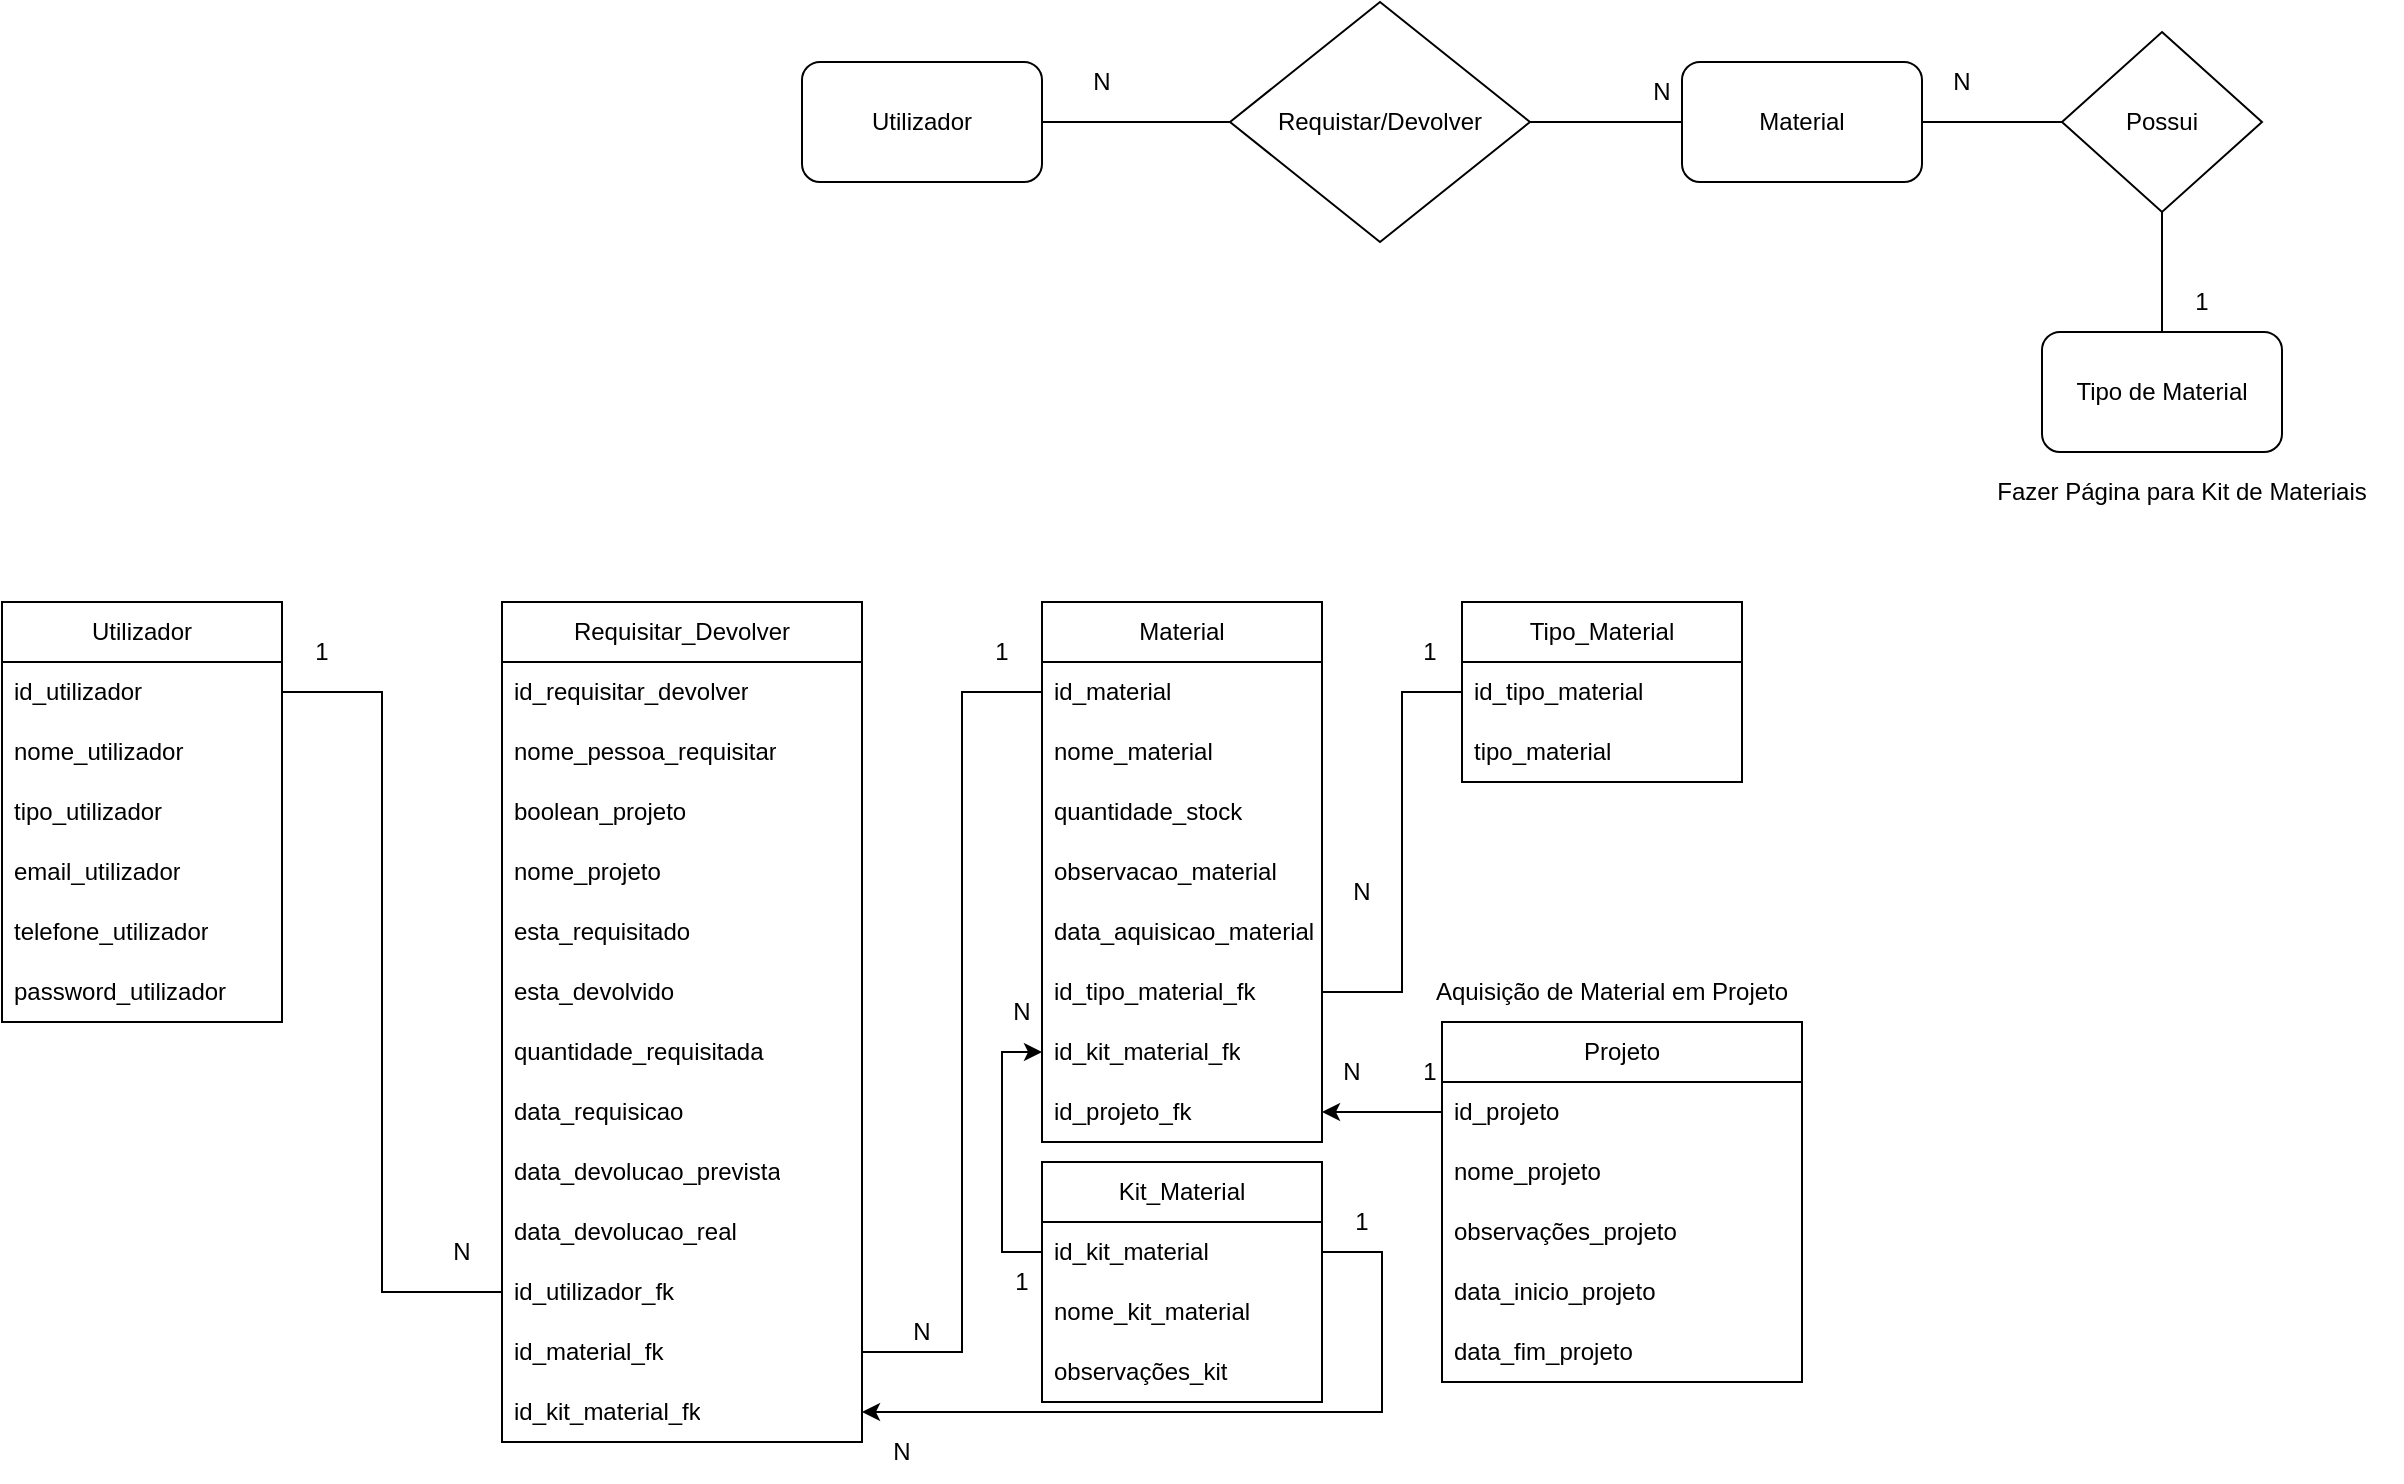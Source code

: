 <mxfile version="20.6.0" type="device" pages="2"><diagram id="difurTQ3Y2Mea3z2l3wh" name="Página-1"><mxGraphModel dx="1865" dy="583" grid="1" gridSize="10" guides="1" tooltips="1" connect="1" arrows="1" fold="1" page="1" pageScale="1" pageWidth="827" pageHeight="1169" math="0" shadow="0"><root><mxCell id="0"/><mxCell id="1" parent="0"/><mxCell id="S4lwlrcE-_WYj_DuSBlK-49" value="" style="rounded=1;whiteSpace=wrap;html=1;" parent="1" vertex="1"><mxGeometry x="-260" y="120" width="120" height="60" as="geometry"/></mxCell><mxCell id="S4lwlrcE-_WYj_DuSBlK-50" value="Utilizador" style="text;html=1;strokeColor=none;fillColor=none;align=center;verticalAlign=middle;whiteSpace=wrap;rounded=0;" parent="1" vertex="1"><mxGeometry x="-230" y="135" width="60" height="30" as="geometry"/></mxCell><mxCell id="S4lwlrcE-_WYj_DuSBlK-51" value="" style="rounded=1;whiteSpace=wrap;html=1;" parent="1" vertex="1"><mxGeometry x="180" y="120" width="120" height="60" as="geometry"/></mxCell><mxCell id="S4lwlrcE-_WYj_DuSBlK-52" value="Material" style="text;html=1;strokeColor=none;fillColor=none;align=center;verticalAlign=middle;whiteSpace=wrap;rounded=0;" parent="1" vertex="1"><mxGeometry x="210" y="135" width="60" height="30" as="geometry"/></mxCell><mxCell id="S4lwlrcE-_WYj_DuSBlK-55" value="" style="endArrow=none;html=1;rounded=0;exitX=1;exitY=0.5;exitDx=0;exitDy=0;entryX=0;entryY=0.5;entryDx=0;entryDy=0;" parent="1" source="S4lwlrcE-_WYj_DuSBlK-49" target="S4lwlrcE-_WYj_DuSBlK-66" edge="1"><mxGeometry width="50" height="50" relative="1" as="geometry"><mxPoint x="-21" y="395" as="sourcePoint"/><mxPoint x="-181" y="150" as="targetPoint"/></mxGeometry></mxCell><mxCell id="S4lwlrcE-_WYj_DuSBlK-56" value="" style="rounded=1;whiteSpace=wrap;html=1;" parent="1" vertex="1"><mxGeometry x="360" y="255" width="120" height="60" as="geometry"/></mxCell><mxCell id="S4lwlrcE-_WYj_DuSBlK-57" value="Tipo de Material" style="text;html=1;strokeColor=none;fillColor=none;align=center;verticalAlign=middle;whiteSpace=wrap;rounded=0;" parent="1" vertex="1"><mxGeometry x="360" y="270" width="120" height="30" as="geometry"/></mxCell><mxCell id="S4lwlrcE-_WYj_DuSBlK-58" value="1" style="text;html=1;strokeColor=none;fillColor=none;align=center;verticalAlign=middle;whiteSpace=wrap;rounded=0;" parent="1" vertex="1"><mxGeometry x="410" y="225" width="60" height="30" as="geometry"/></mxCell><mxCell id="S4lwlrcE-_WYj_DuSBlK-59" value="N" style="text;html=1;strokeColor=none;fillColor=none;align=center;verticalAlign=middle;whiteSpace=wrap;rounded=0;" parent="1" vertex="1"><mxGeometry x="290" y="115" width="60" height="30" as="geometry"/></mxCell><mxCell id="S4lwlrcE-_WYj_DuSBlK-66" value="" style="rhombus;whiteSpace=wrap;html=1;" parent="1" vertex="1"><mxGeometry x="-46" y="90" width="150" height="120" as="geometry"/></mxCell><mxCell id="S4lwlrcE-_WYj_DuSBlK-67" value="Requistar/Devolver" style="text;html=1;strokeColor=none;fillColor=none;align=center;verticalAlign=middle;whiteSpace=wrap;rounded=0;" parent="1" vertex="1"><mxGeometry x="-26" y="135" width="110" height="30" as="geometry"/></mxCell><mxCell id="S4lwlrcE-_WYj_DuSBlK-70" value="N" style="text;html=1;strokeColor=none;fillColor=none;align=center;verticalAlign=middle;whiteSpace=wrap;rounded=0;" parent="1" vertex="1"><mxGeometry x="-140" y="115" width="60" height="30" as="geometry"/></mxCell><mxCell id="S4lwlrcE-_WYj_DuSBlK-74" value="" style="endArrow=none;html=1;rounded=0;exitX=1;exitY=0.5;exitDx=0;exitDy=0;entryX=0;entryY=0.5;entryDx=0;entryDy=0;" parent="1" source="S4lwlrcE-_WYj_DuSBlK-66" target="S4lwlrcE-_WYj_DuSBlK-51" edge="1"><mxGeometry width="50" height="50" relative="1" as="geometry"><mxPoint x="70" y="385" as="sourcePoint"/><mxPoint x="120" y="335" as="targetPoint"/></mxGeometry></mxCell><mxCell id="S4lwlrcE-_WYj_DuSBlK-76" value="N" style="text;html=1;strokeColor=none;fillColor=none;align=center;verticalAlign=middle;whiteSpace=wrap;rounded=0;" parent="1" vertex="1"><mxGeometry x="140" y="120" width="60" height="30" as="geometry"/></mxCell><mxCell id="S4lwlrcE-_WYj_DuSBlK-77" value="" style="rhombus;whiteSpace=wrap;html=1;" parent="1" vertex="1"><mxGeometry x="370" y="105" width="100" height="90" as="geometry"/></mxCell><mxCell id="S4lwlrcE-_WYj_DuSBlK-78" value="Possui" style="text;html=1;strokeColor=none;fillColor=none;align=center;verticalAlign=middle;whiteSpace=wrap;rounded=0;" parent="1" vertex="1"><mxGeometry x="390" y="135" width="60" height="30" as="geometry"/></mxCell><mxCell id="S4lwlrcE-_WYj_DuSBlK-79" value="" style="endArrow=none;html=1;rounded=0;exitX=0;exitY=0.5;exitDx=0;exitDy=0;entryX=1;entryY=0.5;entryDx=0;entryDy=0;" parent="1" source="S4lwlrcE-_WYj_DuSBlK-77" target="S4lwlrcE-_WYj_DuSBlK-51" edge="1"><mxGeometry width="50" height="50" relative="1" as="geometry"><mxPoint x="70" y="385" as="sourcePoint"/><mxPoint x="120" y="335" as="targetPoint"/></mxGeometry></mxCell><mxCell id="S4lwlrcE-_WYj_DuSBlK-80" value="" style="endArrow=none;html=1;rounded=0;entryX=0.5;entryY=0;entryDx=0;entryDy=0;exitX=0.5;exitY=1;exitDx=0;exitDy=0;" parent="1" source="S4lwlrcE-_WYj_DuSBlK-77" target="S4lwlrcE-_WYj_DuSBlK-56" edge="1"><mxGeometry width="50" height="50" relative="1" as="geometry"><mxPoint x="70" y="385" as="sourcePoint"/><mxPoint x="120" y="335" as="targetPoint"/></mxGeometry></mxCell><mxCell id="rV-xCh0kohmlASPxSx68-1" value="Utilizador" style="swimlane;fontStyle=0;childLayout=stackLayout;horizontal=1;startSize=30;horizontalStack=0;resizeParent=1;resizeParentMax=0;resizeLast=0;collapsible=1;marginBottom=0;whiteSpace=wrap;html=1;" parent="1" vertex="1"><mxGeometry x="-660" y="390" width="140" height="210" as="geometry"/></mxCell><mxCell id="rV-xCh0kohmlASPxSx68-2" value="id_utilizador" style="text;strokeColor=none;fillColor=none;align=left;verticalAlign=middle;spacingLeft=4;spacingRight=4;overflow=hidden;points=[[0,0.5],[1,0.5]];portConstraint=eastwest;rotatable=0;whiteSpace=wrap;html=1;" parent="rV-xCh0kohmlASPxSx68-1" vertex="1"><mxGeometry y="30" width="140" height="30" as="geometry"/></mxCell><mxCell id="rV-xCh0kohmlASPxSx68-3" value="nome_utilizador" style="text;strokeColor=none;fillColor=none;align=left;verticalAlign=middle;spacingLeft=4;spacingRight=4;overflow=hidden;points=[[0,0.5],[1,0.5]];portConstraint=eastwest;rotatable=0;whiteSpace=wrap;html=1;" parent="rV-xCh0kohmlASPxSx68-1" vertex="1"><mxGeometry y="60" width="140" height="30" as="geometry"/></mxCell><mxCell id="nkFhTagoJCpZ3oym8i5c-1" value="tipo_utilizador" style="text;strokeColor=none;fillColor=none;align=left;verticalAlign=middle;spacingLeft=4;spacingRight=4;overflow=hidden;points=[[0,0.5],[1,0.5]];portConstraint=eastwest;rotatable=0;whiteSpace=wrap;html=1;" parent="rV-xCh0kohmlASPxSx68-1" vertex="1"><mxGeometry y="90" width="140" height="30" as="geometry"/></mxCell><mxCell id="rV-xCh0kohmlASPxSx68-4" value="email_utilizador" style="text;strokeColor=none;fillColor=none;align=left;verticalAlign=middle;spacingLeft=4;spacingRight=4;overflow=hidden;points=[[0,0.5],[1,0.5]];portConstraint=eastwest;rotatable=0;whiteSpace=wrap;html=1;" parent="rV-xCh0kohmlASPxSx68-1" vertex="1"><mxGeometry y="120" width="140" height="30" as="geometry"/></mxCell><mxCell id="nkFhTagoJCpZ3oym8i5c-2" value="telefone_utilizador" style="text;strokeColor=none;fillColor=none;align=left;verticalAlign=middle;spacingLeft=4;spacingRight=4;overflow=hidden;points=[[0,0.5],[1,0.5]];portConstraint=eastwest;rotatable=0;whiteSpace=wrap;html=1;" parent="rV-xCh0kohmlASPxSx68-1" vertex="1"><mxGeometry y="150" width="140" height="30" as="geometry"/></mxCell><mxCell id="rV-xCh0kohmlASPxSx68-5" value="password_utilizador" style="text;strokeColor=none;fillColor=none;align=left;verticalAlign=middle;spacingLeft=4;spacingRight=4;overflow=hidden;points=[[0,0.5],[1,0.5]];portConstraint=eastwest;rotatable=0;whiteSpace=wrap;html=1;" parent="rV-xCh0kohmlASPxSx68-1" vertex="1"><mxGeometry y="180" width="140" height="30" as="geometry"/></mxCell><mxCell id="rV-xCh0kohmlASPxSx68-6" value="Material" style="swimlane;fontStyle=0;childLayout=stackLayout;horizontal=1;startSize=30;horizontalStack=0;resizeParent=1;resizeParentMax=0;resizeLast=0;collapsible=1;marginBottom=0;whiteSpace=wrap;html=1;" parent="1" vertex="1"><mxGeometry x="-140" y="390" width="140" height="270" as="geometry"/></mxCell><mxCell id="rV-xCh0kohmlASPxSx68-7" value="id_material" style="text;strokeColor=none;fillColor=none;align=left;verticalAlign=middle;spacingLeft=4;spacingRight=4;overflow=hidden;points=[[0,0.5],[1,0.5]];portConstraint=eastwest;rotatable=0;whiteSpace=wrap;html=1;" parent="rV-xCh0kohmlASPxSx68-6" vertex="1"><mxGeometry y="30" width="140" height="30" as="geometry"/></mxCell><mxCell id="rV-xCh0kohmlASPxSx68-8" value="nome_material" style="text;strokeColor=none;fillColor=none;align=left;verticalAlign=middle;spacingLeft=4;spacingRight=4;overflow=hidden;points=[[0,0.5],[1,0.5]];portConstraint=eastwest;rotatable=0;whiteSpace=wrap;html=1;" parent="rV-xCh0kohmlASPxSx68-6" vertex="1"><mxGeometry y="60" width="140" height="30" as="geometry"/></mxCell><mxCell id="rV-xCh0kohmlASPxSx68-37" value="quantidade_stock" style="text;strokeColor=none;fillColor=none;align=left;verticalAlign=middle;spacingLeft=4;spacingRight=4;overflow=hidden;points=[[0,0.5],[1,0.5]];portConstraint=eastwest;rotatable=0;whiteSpace=wrap;html=1;" parent="rV-xCh0kohmlASPxSx68-6" vertex="1"><mxGeometry y="90" width="140" height="30" as="geometry"/></mxCell><mxCell id="rV-xCh0kohmlASPxSx68-10" value="observacao_material" style="text;strokeColor=none;fillColor=none;align=left;verticalAlign=middle;spacingLeft=4;spacingRight=4;overflow=hidden;points=[[0,0.5],[1,0.5]];portConstraint=eastwest;rotatable=0;whiteSpace=wrap;html=1;" parent="rV-xCh0kohmlASPxSx68-6" vertex="1"><mxGeometry y="120" width="140" height="30" as="geometry"/></mxCell><mxCell id="nkFhTagoJCpZ3oym8i5c-28" value="data_aquisicao_material" style="text;strokeColor=none;fillColor=none;align=left;verticalAlign=middle;spacingLeft=4;spacingRight=4;overflow=hidden;points=[[0,0.5],[1,0.5]];portConstraint=eastwest;rotatable=0;whiteSpace=wrap;html=1;" parent="rV-xCh0kohmlASPxSx68-6" vertex="1"><mxGeometry y="150" width="140" height="30" as="geometry"/></mxCell><mxCell id="rV-xCh0kohmlASPxSx68-11" value="id_tipo_material_fk" style="text;strokeColor=none;fillColor=none;align=left;verticalAlign=middle;spacingLeft=4;spacingRight=4;overflow=hidden;points=[[0,0.5],[1,0.5]];portConstraint=eastwest;rotatable=0;whiteSpace=wrap;html=1;" parent="rV-xCh0kohmlASPxSx68-6" vertex="1"><mxGeometry y="180" width="140" height="30" as="geometry"/></mxCell><mxCell id="nkFhTagoJCpZ3oym8i5c-10" value="id_kit_material_fk" style="text;strokeColor=none;fillColor=none;align=left;verticalAlign=middle;spacingLeft=4;spacingRight=4;overflow=hidden;points=[[0,0.5],[1,0.5]];portConstraint=eastwest;rotatable=0;whiteSpace=wrap;html=1;" parent="rV-xCh0kohmlASPxSx68-6" vertex="1"><mxGeometry y="210" width="140" height="30" as="geometry"/></mxCell><mxCell id="nkFhTagoJCpZ3oym8i5c-22" value="id_projeto_fk" style="text;strokeColor=none;fillColor=none;align=left;verticalAlign=middle;spacingLeft=4;spacingRight=4;overflow=hidden;points=[[0,0.5],[1,0.5]];portConstraint=eastwest;rotatable=0;whiteSpace=wrap;html=1;" parent="rV-xCh0kohmlASPxSx68-6" vertex="1"><mxGeometry y="240" width="140" height="30" as="geometry"/></mxCell><mxCell id="rV-xCh0kohmlASPxSx68-12" value="Tipo_Material" style="swimlane;fontStyle=0;childLayout=stackLayout;horizontal=1;startSize=30;horizontalStack=0;resizeParent=1;resizeParentMax=0;resizeLast=0;collapsible=1;marginBottom=0;whiteSpace=wrap;html=1;" parent="1" vertex="1"><mxGeometry x="70" y="390" width="140" height="90" as="geometry"/></mxCell><mxCell id="rV-xCh0kohmlASPxSx68-13" value="id_tipo_material" style="text;strokeColor=none;fillColor=none;align=left;verticalAlign=middle;spacingLeft=4;spacingRight=4;overflow=hidden;points=[[0,0.5],[1,0.5]];portConstraint=eastwest;rotatable=0;whiteSpace=wrap;html=1;" parent="rV-xCh0kohmlASPxSx68-12" vertex="1"><mxGeometry y="30" width="140" height="30" as="geometry"/></mxCell><mxCell id="rV-xCh0kohmlASPxSx68-14" value="tipo_material" style="text;strokeColor=none;fillColor=none;align=left;verticalAlign=middle;spacingLeft=4;spacingRight=4;overflow=hidden;points=[[0,0.5],[1,0.5]];portConstraint=eastwest;rotatable=0;whiteSpace=wrap;html=1;" parent="rV-xCh0kohmlASPxSx68-12" vertex="1"><mxGeometry y="60" width="140" height="30" as="geometry"/></mxCell><mxCell id="rV-xCh0kohmlASPxSx68-15" value="Requisitar_Devolver" style="swimlane;fontStyle=0;childLayout=stackLayout;horizontal=1;startSize=30;horizontalStack=0;resizeParent=1;resizeParentMax=0;resizeLast=0;collapsible=1;marginBottom=0;whiteSpace=wrap;html=1;" parent="1" vertex="1"><mxGeometry x="-410" y="390" width="180" height="420" as="geometry"/></mxCell><mxCell id="rV-xCh0kohmlASPxSx68-16" value="id_requisitar_devolver" style="text;strokeColor=none;fillColor=none;align=left;verticalAlign=middle;spacingLeft=4;spacingRight=4;overflow=hidden;points=[[0,0.5],[1,0.5]];portConstraint=eastwest;rotatable=0;whiteSpace=wrap;html=1;" parent="rV-xCh0kohmlASPxSx68-15" vertex="1"><mxGeometry y="30" width="180" height="30" as="geometry"/></mxCell><mxCell id="rV-xCh0kohmlASPxSx68-35" value="nome_pessoa_requisitar" style="text;strokeColor=none;fillColor=none;align=left;verticalAlign=middle;spacingLeft=4;spacingRight=4;overflow=hidden;points=[[0,0.5],[1,0.5]];portConstraint=eastwest;rotatable=0;whiteSpace=wrap;html=1;" parent="rV-xCh0kohmlASPxSx68-15" vertex="1"><mxGeometry y="60" width="180" height="30" as="geometry"/></mxCell><mxCell id="rV-xCh0kohmlASPxSx68-17" value="boolean_projeto" style="text;strokeColor=none;fillColor=none;align=left;verticalAlign=middle;spacingLeft=4;spacingRight=4;overflow=hidden;points=[[0,0.5],[1,0.5]];portConstraint=eastwest;rotatable=0;whiteSpace=wrap;html=1;" parent="rV-xCh0kohmlASPxSx68-15" vertex="1"><mxGeometry y="90" width="180" height="30" as="geometry"/></mxCell><mxCell id="rV-xCh0kohmlASPxSx68-18" value="nome_projeto" style="text;strokeColor=none;fillColor=none;align=left;verticalAlign=middle;spacingLeft=4;spacingRight=4;overflow=hidden;points=[[0,0.5],[1,0.5]];portConstraint=eastwest;rotatable=0;whiteSpace=wrap;html=1;" parent="rV-xCh0kohmlASPxSx68-15" vertex="1"><mxGeometry y="120" width="180" height="30" as="geometry"/></mxCell><mxCell id="rV-xCh0kohmlASPxSx68-19" value="esta_requisitado" style="text;strokeColor=none;fillColor=none;align=left;verticalAlign=middle;spacingLeft=4;spacingRight=4;overflow=hidden;points=[[0,0.5],[1,0.5]];portConstraint=eastwest;rotatable=0;whiteSpace=wrap;html=1;" parent="rV-xCh0kohmlASPxSx68-15" vertex="1"><mxGeometry y="150" width="180" height="30" as="geometry"/></mxCell><mxCell id="rV-xCh0kohmlASPxSx68-20" value="esta_devolvido" style="text;strokeColor=none;fillColor=none;align=left;verticalAlign=middle;spacingLeft=4;spacingRight=4;overflow=hidden;points=[[0,0.5],[1,0.5]];portConstraint=eastwest;rotatable=0;whiteSpace=wrap;html=1;" parent="rV-xCh0kohmlASPxSx68-15" vertex="1"><mxGeometry y="180" width="180" height="30" as="geometry"/></mxCell><mxCell id="rV-xCh0kohmlASPxSx68-9" value="quantidade_requisitada" style="text;strokeColor=none;fillColor=none;align=left;verticalAlign=middle;spacingLeft=4;spacingRight=4;overflow=hidden;points=[[0,0.5],[1,0.5]];portConstraint=eastwest;rotatable=0;whiteSpace=wrap;html=1;" parent="rV-xCh0kohmlASPxSx68-15" vertex="1"><mxGeometry y="210" width="180" height="30" as="geometry"/></mxCell><mxCell id="rV-xCh0kohmlASPxSx68-21" value="data_requisicao" style="text;strokeColor=none;fillColor=none;align=left;verticalAlign=middle;spacingLeft=4;spacingRight=4;overflow=hidden;points=[[0,0.5],[1,0.5]];portConstraint=eastwest;rotatable=0;whiteSpace=wrap;html=1;" parent="rV-xCh0kohmlASPxSx68-15" vertex="1"><mxGeometry y="240" width="180" height="30" as="geometry"/></mxCell><mxCell id="rV-xCh0kohmlASPxSx68-22" value="data_devolucao_prevista" style="text;strokeColor=none;fillColor=none;align=left;verticalAlign=middle;spacingLeft=4;spacingRight=4;overflow=hidden;points=[[0,0.5],[1,0.5]];portConstraint=eastwest;rotatable=0;whiteSpace=wrap;html=1;" parent="rV-xCh0kohmlASPxSx68-15" vertex="1"><mxGeometry y="270" width="180" height="30" as="geometry"/></mxCell><mxCell id="rV-xCh0kohmlASPxSx68-23" value="data_devolucao_real" style="text;strokeColor=none;fillColor=none;align=left;verticalAlign=middle;spacingLeft=4;spacingRight=4;overflow=hidden;points=[[0,0.5],[1,0.5]];portConstraint=eastwest;rotatable=0;whiteSpace=wrap;html=1;" parent="rV-xCh0kohmlASPxSx68-15" vertex="1"><mxGeometry y="300" width="180" height="30" as="geometry"/></mxCell><mxCell id="rV-xCh0kohmlASPxSx68-24" value="id_utilizador_fk" style="text;strokeColor=none;fillColor=none;align=left;verticalAlign=middle;spacingLeft=4;spacingRight=4;overflow=hidden;points=[[0,0.5],[1,0.5]];portConstraint=eastwest;rotatable=0;whiteSpace=wrap;html=1;" parent="rV-xCh0kohmlASPxSx68-15" vertex="1"><mxGeometry y="330" width="180" height="30" as="geometry"/></mxCell><mxCell id="rV-xCh0kohmlASPxSx68-25" value="id_material_fk" style="text;strokeColor=none;fillColor=none;align=left;verticalAlign=middle;spacingLeft=4;spacingRight=4;overflow=hidden;points=[[0,0.5],[1,0.5]];portConstraint=eastwest;rotatable=0;whiteSpace=wrap;html=1;" parent="rV-xCh0kohmlASPxSx68-15" vertex="1"><mxGeometry y="360" width="180" height="30" as="geometry"/></mxCell><mxCell id="nkFhTagoJCpZ3oym8i5c-13" value="id_kit_material_fk" style="text;strokeColor=none;fillColor=none;align=left;verticalAlign=middle;spacingLeft=4;spacingRight=4;overflow=hidden;points=[[0,0.5],[1,0.5]];portConstraint=eastwest;rotatable=0;whiteSpace=wrap;html=1;" parent="rV-xCh0kohmlASPxSx68-15" vertex="1"><mxGeometry y="390" width="180" height="30" as="geometry"/></mxCell><mxCell id="rV-xCh0kohmlASPxSx68-26" value="" style="endArrow=none;html=1;rounded=0;exitX=1;exitY=0.5;exitDx=0;exitDy=0;entryX=0;entryY=0.5;entryDx=0;entryDy=0;" parent="1" source="rV-xCh0kohmlASPxSx68-2" target="rV-xCh0kohmlASPxSx68-24" edge="1"><mxGeometry width="50" height="50" relative="1" as="geometry"><mxPoint x="-300" y="640" as="sourcePoint"/><mxPoint x="-250" y="590" as="targetPoint"/><Array as="points"><mxPoint x="-470" y="435"/><mxPoint x="-470" y="735"/></Array></mxGeometry></mxCell><mxCell id="rV-xCh0kohmlASPxSx68-27" value="" style="endArrow=none;html=1;rounded=0;entryX=0;entryY=0.5;entryDx=0;entryDy=0;exitX=1;exitY=0.5;exitDx=0;exitDy=0;" parent="1" source="rV-xCh0kohmlASPxSx68-25" target="rV-xCh0kohmlASPxSx68-7" edge="1"><mxGeometry width="50" height="50" relative="1" as="geometry"><mxPoint x="-300" y="640" as="sourcePoint"/><mxPoint x="-250" y="590" as="targetPoint"/><Array as="points"><mxPoint x="-180" y="765"/><mxPoint x="-180" y="435"/></Array></mxGeometry></mxCell><mxCell id="rV-xCh0kohmlASPxSx68-28" value="" style="endArrow=none;html=1;rounded=0;entryX=0;entryY=0.5;entryDx=0;entryDy=0;exitX=1;exitY=0.5;exitDx=0;exitDy=0;" parent="1" source="rV-xCh0kohmlASPxSx68-11" target="rV-xCh0kohmlASPxSx68-13" edge="1"><mxGeometry width="50" height="50" relative="1" as="geometry"><mxPoint x="-300" y="640" as="sourcePoint"/><mxPoint x="-250" y="590" as="targetPoint"/><Array as="points"><mxPoint x="40" y="585"/><mxPoint x="40" y="435"/></Array></mxGeometry></mxCell><mxCell id="rV-xCh0kohmlASPxSx68-29" value="1" style="text;html=1;strokeColor=none;fillColor=none;align=center;verticalAlign=middle;whiteSpace=wrap;rounded=0;" parent="1" vertex="1"><mxGeometry x="-530" y="400" width="60" height="30" as="geometry"/></mxCell><mxCell id="rV-xCh0kohmlASPxSx68-30" value="N" style="text;html=1;strokeColor=none;fillColor=none;align=center;verticalAlign=middle;whiteSpace=wrap;rounded=0;" parent="1" vertex="1"><mxGeometry x="-460" y="700" width="60" height="30" as="geometry"/></mxCell><mxCell id="rV-xCh0kohmlASPxSx68-31" value="1" style="text;html=1;strokeColor=none;fillColor=none;align=center;verticalAlign=middle;whiteSpace=wrap;rounded=0;" parent="1" vertex="1"><mxGeometry x="-190" y="400" width="60" height="30" as="geometry"/></mxCell><mxCell id="rV-xCh0kohmlASPxSx68-32" value="N" style="text;html=1;strokeColor=none;fillColor=none;align=center;verticalAlign=middle;whiteSpace=wrap;rounded=0;" parent="1" vertex="1"><mxGeometry x="-230" y="740" width="60" height="30" as="geometry"/></mxCell><mxCell id="rV-xCh0kohmlASPxSx68-33" value="1" style="text;html=1;strokeColor=none;fillColor=none;align=center;verticalAlign=middle;whiteSpace=wrap;rounded=0;" parent="1" vertex="1"><mxGeometry x="24" y="400" width="60" height="30" as="geometry"/></mxCell><mxCell id="rV-xCh0kohmlASPxSx68-34" value="N" style="text;html=1;strokeColor=none;fillColor=none;align=center;verticalAlign=middle;whiteSpace=wrap;rounded=0;" parent="1" vertex="1"><mxGeometry x="-10" y="520" width="60" height="30" as="geometry"/></mxCell><mxCell id="nkFhTagoJCpZ3oym8i5c-3" value="Kit_Material" style="swimlane;fontStyle=0;childLayout=stackLayout;horizontal=1;startSize=30;horizontalStack=0;resizeParent=1;resizeParentMax=0;resizeLast=0;collapsible=1;marginBottom=0;whiteSpace=wrap;html=1;" parent="1" vertex="1"><mxGeometry x="-140" y="670" width="140" height="120" as="geometry"/></mxCell><mxCell id="nkFhTagoJCpZ3oym8i5c-4" value="id_kit_material" style="text;strokeColor=none;fillColor=none;align=left;verticalAlign=middle;spacingLeft=4;spacingRight=4;overflow=hidden;points=[[0,0.5],[1,0.5]];portConstraint=eastwest;rotatable=0;whiteSpace=wrap;html=1;" parent="nkFhTagoJCpZ3oym8i5c-3" vertex="1"><mxGeometry y="30" width="140" height="30" as="geometry"/></mxCell><mxCell id="nkFhTagoJCpZ3oym8i5c-5" value="nome_kit_material" style="text;strokeColor=none;fillColor=none;align=left;verticalAlign=middle;spacingLeft=4;spacingRight=4;overflow=hidden;points=[[0,0.5],[1,0.5]];portConstraint=eastwest;rotatable=0;whiteSpace=wrap;html=1;" parent="nkFhTagoJCpZ3oym8i5c-3" vertex="1"><mxGeometry y="60" width="140" height="30" as="geometry"/></mxCell><mxCell id="nkFhTagoJCpZ3oym8i5c-6" value="observações_kit" style="text;strokeColor=none;fillColor=none;align=left;verticalAlign=middle;spacingLeft=4;spacingRight=4;overflow=hidden;points=[[0,0.5],[1,0.5]];portConstraint=eastwest;rotatable=0;whiteSpace=wrap;html=1;" parent="nkFhTagoJCpZ3oym8i5c-3" vertex="1"><mxGeometry y="90" width="140" height="30" as="geometry"/></mxCell><mxCell id="nkFhTagoJCpZ3oym8i5c-9" value="" style="endArrow=classic;html=1;rounded=0;exitX=0;exitY=0.5;exitDx=0;exitDy=0;entryX=0;entryY=0.5;entryDx=0;entryDy=0;" parent="1" source="nkFhTagoJCpZ3oym8i5c-4" target="nkFhTagoJCpZ3oym8i5c-10" edge="1"><mxGeometry width="50" height="50" relative="1" as="geometry"><mxPoint x="-110" y="540" as="sourcePoint"/><mxPoint x="-160" y="630" as="targetPoint"/><Array as="points"><mxPoint x="-160" y="715"/><mxPoint x="-160" y="615"/></Array></mxGeometry></mxCell><mxCell id="nkFhTagoJCpZ3oym8i5c-11" value="1" style="text;html=1;strokeColor=none;fillColor=none;align=center;verticalAlign=middle;whiteSpace=wrap;rounded=0;" parent="1" vertex="1"><mxGeometry x="-180" y="714.5" width="60" height="30" as="geometry"/></mxCell><mxCell id="nkFhTagoJCpZ3oym8i5c-12" value="N" style="text;html=1;strokeColor=none;fillColor=none;align=center;verticalAlign=middle;whiteSpace=wrap;rounded=0;" parent="1" vertex="1"><mxGeometry x="-180" y="580" width="60" height="30" as="geometry"/></mxCell><mxCell id="nkFhTagoJCpZ3oym8i5c-14" value="" style="endArrow=classic;html=1;rounded=0;entryX=1;entryY=0.5;entryDx=0;entryDy=0;exitX=1;exitY=0.5;exitDx=0;exitDy=0;" parent="1" source="nkFhTagoJCpZ3oym8i5c-4" target="nkFhTagoJCpZ3oym8i5c-13" edge="1"><mxGeometry width="50" height="50" relative="1" as="geometry"><mxPoint x="-110" y="540" as="sourcePoint"/><mxPoint x="-60" y="490" as="targetPoint"/><Array as="points"><mxPoint x="30" y="715"/><mxPoint x="30" y="795"/></Array></mxGeometry></mxCell><mxCell id="nkFhTagoJCpZ3oym8i5c-15" value="1" style="text;html=1;strokeColor=none;fillColor=none;align=center;verticalAlign=middle;whiteSpace=wrap;rounded=0;" parent="1" vertex="1"><mxGeometry x="-10" y="684.5" width="60" height="30" as="geometry"/></mxCell><mxCell id="nkFhTagoJCpZ3oym8i5c-16" value="N" style="text;html=1;strokeColor=none;fillColor=none;align=center;verticalAlign=middle;whiteSpace=wrap;rounded=0;" parent="1" vertex="1"><mxGeometry x="-240" y="800" width="60" height="30" as="geometry"/></mxCell><mxCell id="nkFhTagoJCpZ3oym8i5c-17" value="Projeto" style="swimlane;fontStyle=0;childLayout=stackLayout;horizontal=1;startSize=30;horizontalStack=0;resizeParent=1;resizeParentMax=0;resizeLast=0;collapsible=1;marginBottom=0;whiteSpace=wrap;html=1;" parent="1" vertex="1"><mxGeometry x="60" y="600" width="180" height="180" as="geometry"/></mxCell><mxCell id="nkFhTagoJCpZ3oym8i5c-18" value="id_projeto" style="text;strokeColor=none;fillColor=none;align=left;verticalAlign=middle;spacingLeft=4;spacingRight=4;overflow=hidden;points=[[0,0.5],[1,0.5]];portConstraint=eastwest;rotatable=0;whiteSpace=wrap;html=1;" parent="nkFhTagoJCpZ3oym8i5c-17" vertex="1"><mxGeometry y="30" width="180" height="30" as="geometry"/></mxCell><mxCell id="nkFhTagoJCpZ3oym8i5c-19" value="nome_projeto" style="text;strokeColor=none;fillColor=none;align=left;verticalAlign=middle;spacingLeft=4;spacingRight=4;overflow=hidden;points=[[0,0.5],[1,0.5]];portConstraint=eastwest;rotatable=0;whiteSpace=wrap;html=1;" parent="nkFhTagoJCpZ3oym8i5c-17" vertex="1"><mxGeometry y="60" width="180" height="30" as="geometry"/></mxCell><mxCell id="nkFhTagoJCpZ3oym8i5c-20" value="observações_projeto" style="text;strokeColor=none;fillColor=none;align=left;verticalAlign=middle;spacingLeft=4;spacingRight=4;overflow=hidden;points=[[0,0.5],[1,0.5]];portConstraint=eastwest;rotatable=0;whiteSpace=wrap;html=1;" parent="nkFhTagoJCpZ3oym8i5c-17" vertex="1"><mxGeometry y="90" width="180" height="30" as="geometry"/></mxCell><mxCell id="nkFhTagoJCpZ3oym8i5c-21" value="data_inicio_projeto" style="text;strokeColor=none;fillColor=none;align=left;verticalAlign=middle;spacingLeft=4;spacingRight=4;overflow=hidden;points=[[0,0.5],[1,0.5]];portConstraint=eastwest;rotatable=0;whiteSpace=wrap;html=1;" parent="nkFhTagoJCpZ3oym8i5c-17" vertex="1"><mxGeometry y="120" width="180" height="30" as="geometry"/></mxCell><mxCell id="nkFhTagoJCpZ3oym8i5c-29" value="data_fim_projeto" style="text;strokeColor=none;fillColor=none;align=left;verticalAlign=middle;spacingLeft=4;spacingRight=4;overflow=hidden;points=[[0,0.5],[1,0.5]];portConstraint=eastwest;rotatable=0;whiteSpace=wrap;html=1;" parent="nkFhTagoJCpZ3oym8i5c-17" vertex="1"><mxGeometry y="150" width="180" height="30" as="geometry"/></mxCell><mxCell id="nkFhTagoJCpZ3oym8i5c-23" value="" style="endArrow=classic;html=1;rounded=0;exitX=0;exitY=0.5;exitDx=0;exitDy=0;exitPerimeter=0;entryX=1;entryY=0.5;entryDx=0;entryDy=0;" parent="1" source="nkFhTagoJCpZ3oym8i5c-18" target="nkFhTagoJCpZ3oym8i5c-22" edge="1"><mxGeometry width="50" height="50" relative="1" as="geometry"><mxPoint x="-110" y="540" as="sourcePoint"/><mxPoint x="-60" y="490" as="targetPoint"/></mxGeometry></mxCell><mxCell id="nkFhTagoJCpZ3oym8i5c-24" value="1" style="text;html=1;strokeColor=none;fillColor=none;align=center;verticalAlign=middle;whiteSpace=wrap;rounded=0;" parent="1" vertex="1"><mxGeometry x="24" y="610" width="60" height="30" as="geometry"/></mxCell><mxCell id="nkFhTagoJCpZ3oym8i5c-25" value="N" style="text;html=1;strokeColor=none;fillColor=none;align=center;verticalAlign=middle;whiteSpace=wrap;rounded=0;" parent="1" vertex="1"><mxGeometry x="-15" y="610" width="60" height="30" as="geometry"/></mxCell><mxCell id="nkFhTagoJCpZ3oym8i5c-26" value="Aquisição de Material em Projeto" style="text;html=1;strokeColor=none;fillColor=none;align=center;verticalAlign=middle;whiteSpace=wrap;rounded=0;" parent="1" vertex="1"><mxGeometry x="50" y="570" width="190" height="30" as="geometry"/></mxCell><mxCell id="nkFhTagoJCpZ3oym8i5c-27" value="Fazer Página para Kit de Materiais" style="text;html=1;strokeColor=none;fillColor=none;align=center;verticalAlign=middle;whiteSpace=wrap;rounded=0;" parent="1" vertex="1"><mxGeometry x="320" y="320" width="220" height="30" as="geometry"/></mxCell></root></mxGraphModel></diagram><diagram id="tyyYzWBLJNYbNcvipwWq" name="Página-2"><mxGraphModel dx="1038" dy="583" grid="1" gridSize="10" guides="1" tooltips="1" connect="1" arrows="1" fold="1" page="1" pageScale="1" pageWidth="827" pageHeight="1169" math="0" shadow="0"><root><mxCell id="0"/><mxCell id="1" parent="0"/><mxCell id="wvEO3S8yG8aiFuReyNhR-1" value="Utilizador" style="swimlane;fontStyle=0;childLayout=stackLayout;horizontal=1;startSize=30;horizontalStack=0;resizeParent=1;resizeParentMax=0;resizeLast=0;collapsible=1;marginBottom=0;whiteSpace=wrap;html=1;" parent="1" vertex="1"><mxGeometry x="30" y="80" width="140" height="150" as="geometry"/></mxCell><mxCell id="wvEO3S8yG8aiFuReyNhR-2" value="id_utilizador" style="text;strokeColor=none;fillColor=none;align=left;verticalAlign=middle;spacingLeft=4;spacingRight=4;overflow=hidden;points=[[0,0.5],[1,0.5]];portConstraint=eastwest;rotatable=0;whiteSpace=wrap;html=1;" parent="wvEO3S8yG8aiFuReyNhR-1" vertex="1"><mxGeometry y="30" width="140" height="30" as="geometry"/></mxCell><mxCell id="wvEO3S8yG8aiFuReyNhR-3" value="nome_utilizador" style="text;strokeColor=none;fillColor=none;align=left;verticalAlign=middle;spacingLeft=4;spacingRight=4;overflow=hidden;points=[[0,0.5],[1,0.5]];portConstraint=eastwest;rotatable=0;whiteSpace=wrap;html=1;" parent="wvEO3S8yG8aiFuReyNhR-1" vertex="1"><mxGeometry y="60" width="140" height="30" as="geometry"/></mxCell><mxCell id="wvEO3S8yG8aiFuReyNhR-4" value="email_utilizador" style="text;strokeColor=none;fillColor=none;align=left;verticalAlign=middle;spacingLeft=4;spacingRight=4;overflow=hidden;points=[[0,0.5],[1,0.5]];portConstraint=eastwest;rotatable=0;whiteSpace=wrap;html=1;" parent="wvEO3S8yG8aiFuReyNhR-1" vertex="1"><mxGeometry y="90" width="140" height="30" as="geometry"/></mxCell><mxCell id="wvEO3S8yG8aiFuReyNhR-5" value="password_utilizador" style="text;strokeColor=none;fillColor=none;align=left;verticalAlign=middle;spacingLeft=4;spacingRight=4;overflow=hidden;points=[[0,0.5],[1,0.5]];portConstraint=eastwest;rotatable=0;whiteSpace=wrap;html=1;" parent="wvEO3S8yG8aiFuReyNhR-1" vertex="1"><mxGeometry y="120" width="140" height="30" as="geometry"/></mxCell><mxCell id="IJmYtM_PzqbItunlb4rl-1" value="Material" style="swimlane;fontStyle=0;childLayout=stackLayout;horizontal=1;startSize=30;horizontalStack=0;resizeParent=1;resizeParentMax=0;resizeLast=0;collapsible=1;marginBottom=0;whiteSpace=wrap;html=1;" parent="1" vertex="1"><mxGeometry x="550" y="80" width="140" height="180" as="geometry"/></mxCell><mxCell id="IJmYtM_PzqbItunlb4rl-2" value="id_material" style="text;strokeColor=none;fillColor=none;align=left;verticalAlign=middle;spacingLeft=4;spacingRight=4;overflow=hidden;points=[[0,0.5],[1,0.5]];portConstraint=eastwest;rotatable=0;whiteSpace=wrap;html=1;" parent="IJmYtM_PzqbItunlb4rl-1" vertex="1"><mxGeometry y="30" width="140" height="30" as="geometry"/></mxCell><mxCell id="IJmYtM_PzqbItunlb4rl-3" value="nome_material" style="text;strokeColor=none;fillColor=none;align=left;verticalAlign=middle;spacingLeft=4;spacingRight=4;overflow=hidden;points=[[0,0.5],[1,0.5]];portConstraint=eastwest;rotatable=0;whiteSpace=wrap;html=1;" parent="IJmYtM_PzqbItunlb4rl-1" vertex="1"><mxGeometry y="60" width="140" height="30" as="geometry"/></mxCell><mxCell id="IJmYtM_PzqbItunlb4rl-4" value="quantidade_material" style="text;strokeColor=none;fillColor=none;align=left;verticalAlign=middle;spacingLeft=4;spacingRight=4;overflow=hidden;points=[[0,0.5],[1,0.5]];portConstraint=eastwest;rotatable=0;whiteSpace=wrap;html=1;" parent="IJmYtM_PzqbItunlb4rl-1" vertex="1"><mxGeometry y="90" width="140" height="30" as="geometry"/></mxCell><mxCell id="IJmYtM_PzqbItunlb4rl-5" value="observacao_material" style="text;strokeColor=none;fillColor=none;align=left;verticalAlign=middle;spacingLeft=4;spacingRight=4;overflow=hidden;points=[[0,0.5],[1,0.5]];portConstraint=eastwest;rotatable=0;whiteSpace=wrap;html=1;" parent="IJmYtM_PzqbItunlb4rl-1" vertex="1"><mxGeometry y="120" width="140" height="30" as="geometry"/></mxCell><mxCell id="IJmYtM_PzqbItunlb4rl-11" value="id_tipo_material_fk" style="text;strokeColor=none;fillColor=none;align=left;verticalAlign=middle;spacingLeft=4;spacingRight=4;overflow=hidden;points=[[0,0.5],[1,0.5]];portConstraint=eastwest;rotatable=0;whiteSpace=wrap;html=1;" parent="IJmYtM_PzqbItunlb4rl-1" vertex="1"><mxGeometry y="150" width="140" height="30" as="geometry"/></mxCell><mxCell id="IJmYtM_PzqbItunlb4rl-6" value="Tipo_Material" style="swimlane;fontStyle=0;childLayout=stackLayout;horizontal=1;startSize=30;horizontalStack=0;resizeParent=1;resizeParentMax=0;resizeLast=0;collapsible=1;marginBottom=0;whiteSpace=wrap;html=1;" parent="1" vertex="1"><mxGeometry x="760" y="80" width="140" height="90" as="geometry"/></mxCell><mxCell id="IJmYtM_PzqbItunlb4rl-7" value="id_tipo_material" style="text;strokeColor=none;fillColor=none;align=left;verticalAlign=middle;spacingLeft=4;spacingRight=4;overflow=hidden;points=[[0,0.5],[1,0.5]];portConstraint=eastwest;rotatable=0;whiteSpace=wrap;html=1;" parent="IJmYtM_PzqbItunlb4rl-6" vertex="1"><mxGeometry y="30" width="140" height="30" as="geometry"/></mxCell><mxCell id="IJmYtM_PzqbItunlb4rl-8" value="tipo_material" style="text;strokeColor=none;fillColor=none;align=left;verticalAlign=middle;spacingLeft=4;spacingRight=4;overflow=hidden;points=[[0,0.5],[1,0.5]];portConstraint=eastwest;rotatable=0;whiteSpace=wrap;html=1;" parent="IJmYtM_PzqbItunlb4rl-6" vertex="1"><mxGeometry y="60" width="140" height="30" as="geometry"/></mxCell><mxCell id="y87wDTCtQMMxXHcZD8n8-1" value="Requisitar_Devolver" style="swimlane;fontStyle=0;childLayout=stackLayout;horizontal=1;startSize=30;horizontalStack=0;resizeParent=1;resizeParentMax=0;resizeLast=0;collapsible=1;marginBottom=0;whiteSpace=wrap;html=1;" parent="1" vertex="1"><mxGeometry x="280" y="80" width="180" height="330" as="geometry"/></mxCell><mxCell id="y87wDTCtQMMxXHcZD8n8-2" value="id_requisitar_devolver" style="text;strokeColor=none;fillColor=none;align=left;verticalAlign=middle;spacingLeft=4;spacingRight=4;overflow=hidden;points=[[0,0.5],[1,0.5]];portConstraint=eastwest;rotatable=0;whiteSpace=wrap;html=1;" parent="y87wDTCtQMMxXHcZD8n8-1" vertex="1"><mxGeometry y="30" width="180" height="30" as="geometry"/></mxCell><mxCell id="y87wDTCtQMMxXHcZD8n8-8" value="boolean_projeto" style="text;strokeColor=none;fillColor=none;align=left;verticalAlign=middle;spacingLeft=4;spacingRight=4;overflow=hidden;points=[[0,0.5],[1,0.5]];portConstraint=eastwest;rotatable=0;whiteSpace=wrap;html=1;" parent="y87wDTCtQMMxXHcZD8n8-1" vertex="1"><mxGeometry y="60" width="180" height="30" as="geometry"/></mxCell><mxCell id="y87wDTCtQMMxXHcZD8n8-7" value="nome_projeto" style="text;strokeColor=none;fillColor=none;align=left;verticalAlign=middle;spacingLeft=4;spacingRight=4;overflow=hidden;points=[[0,0.5],[1,0.5]];portConstraint=eastwest;rotatable=0;whiteSpace=wrap;html=1;" parent="y87wDTCtQMMxXHcZD8n8-1" vertex="1"><mxGeometry y="90" width="180" height="30" as="geometry"/></mxCell><mxCell id="y87wDTCtQMMxXHcZD8n8-10" value="esta_requisitado" style="text;strokeColor=none;fillColor=none;align=left;verticalAlign=middle;spacingLeft=4;spacingRight=4;overflow=hidden;points=[[0,0.5],[1,0.5]];portConstraint=eastwest;rotatable=0;whiteSpace=wrap;html=1;" parent="y87wDTCtQMMxXHcZD8n8-1" vertex="1"><mxGeometry y="120" width="180" height="30" as="geometry"/></mxCell><mxCell id="y87wDTCtQMMxXHcZD8n8-11" value="esta_devolvido" style="text;strokeColor=none;fillColor=none;align=left;verticalAlign=middle;spacingLeft=4;spacingRight=4;overflow=hidden;points=[[0,0.5],[1,0.5]];portConstraint=eastwest;rotatable=0;whiteSpace=wrap;html=1;" parent="y87wDTCtQMMxXHcZD8n8-1" vertex="1"><mxGeometry y="150" width="180" height="30" as="geometry"/></mxCell><mxCell id="y87wDTCtQMMxXHcZD8n8-5" value="data_requisicao" style="text;strokeColor=none;fillColor=none;align=left;verticalAlign=middle;spacingLeft=4;spacingRight=4;overflow=hidden;points=[[0,0.5],[1,0.5]];portConstraint=eastwest;rotatable=0;whiteSpace=wrap;html=1;" parent="y87wDTCtQMMxXHcZD8n8-1" vertex="1"><mxGeometry y="180" width="180" height="30" as="geometry"/></mxCell><mxCell id="y87wDTCtQMMxXHcZD8n8-6" value="data_devolucao_prevista" style="text;strokeColor=none;fillColor=none;align=left;verticalAlign=middle;spacingLeft=4;spacingRight=4;overflow=hidden;points=[[0,0.5],[1,0.5]];portConstraint=eastwest;rotatable=0;whiteSpace=wrap;html=1;" parent="y87wDTCtQMMxXHcZD8n8-1" vertex="1"><mxGeometry y="210" width="180" height="30" as="geometry"/></mxCell><mxCell id="y87wDTCtQMMxXHcZD8n8-9" value="data_devolucao_real" style="text;strokeColor=none;fillColor=none;align=left;verticalAlign=middle;spacingLeft=4;spacingRight=4;overflow=hidden;points=[[0,0.5],[1,0.5]];portConstraint=eastwest;rotatable=0;whiteSpace=wrap;html=1;" parent="y87wDTCtQMMxXHcZD8n8-1" vertex="1"><mxGeometry y="240" width="180" height="30" as="geometry"/></mxCell><mxCell id="y87wDTCtQMMxXHcZD8n8-3" value="id_utilizador_fk" style="text;strokeColor=none;fillColor=none;align=left;verticalAlign=middle;spacingLeft=4;spacingRight=4;overflow=hidden;points=[[0,0.5],[1,0.5]];portConstraint=eastwest;rotatable=0;whiteSpace=wrap;html=1;" parent="y87wDTCtQMMxXHcZD8n8-1" vertex="1"><mxGeometry y="270" width="180" height="30" as="geometry"/></mxCell><mxCell id="y87wDTCtQMMxXHcZD8n8-4" value="id_material_fk" style="text;strokeColor=none;fillColor=none;align=left;verticalAlign=middle;spacingLeft=4;spacingRight=4;overflow=hidden;points=[[0,0.5],[1,0.5]];portConstraint=eastwest;rotatable=0;whiteSpace=wrap;html=1;" parent="y87wDTCtQMMxXHcZD8n8-1" vertex="1"><mxGeometry y="300" width="180" height="30" as="geometry"/></mxCell><mxCell id="bBmWpl9n62BSiUHeMd9c-1" value="" style="endArrow=none;html=1;rounded=0;exitX=1;exitY=0.5;exitDx=0;exitDy=0;entryX=0;entryY=0.5;entryDx=0;entryDy=0;" parent="1" source="wvEO3S8yG8aiFuReyNhR-2" target="y87wDTCtQMMxXHcZD8n8-3" edge="1"><mxGeometry width="50" height="50" relative="1" as="geometry"><mxPoint x="390" y="330" as="sourcePoint"/><mxPoint x="440" y="280" as="targetPoint"/><Array as="points"><mxPoint x="220" y="125"/><mxPoint x="220" y="365"/></Array></mxGeometry></mxCell><mxCell id="bBmWpl9n62BSiUHeMd9c-2" value="" style="endArrow=none;html=1;rounded=0;entryX=0;entryY=0.5;entryDx=0;entryDy=0;exitX=1;exitY=0.5;exitDx=0;exitDy=0;" parent="1" source="y87wDTCtQMMxXHcZD8n8-4" target="IJmYtM_PzqbItunlb4rl-2" edge="1"><mxGeometry width="50" height="50" relative="1" as="geometry"><mxPoint x="390" y="330" as="sourcePoint"/><mxPoint x="440" y="280" as="targetPoint"/><Array as="points"><mxPoint x="510" y="395"/><mxPoint x="510" y="125"/></Array></mxGeometry></mxCell><mxCell id="bBmWpl9n62BSiUHeMd9c-3" value="" style="endArrow=none;html=1;rounded=0;entryX=0;entryY=0.5;entryDx=0;entryDy=0;exitX=1;exitY=0.5;exitDx=0;exitDy=0;" parent="1" source="IJmYtM_PzqbItunlb4rl-11" target="IJmYtM_PzqbItunlb4rl-7" edge="1"><mxGeometry width="50" height="50" relative="1" as="geometry"><mxPoint x="390" y="330" as="sourcePoint"/><mxPoint x="440" y="280" as="targetPoint"/><Array as="points"><mxPoint x="730" y="245"/><mxPoint x="730" y="125"/></Array></mxGeometry></mxCell></root></mxGraphModel></diagram></mxfile>